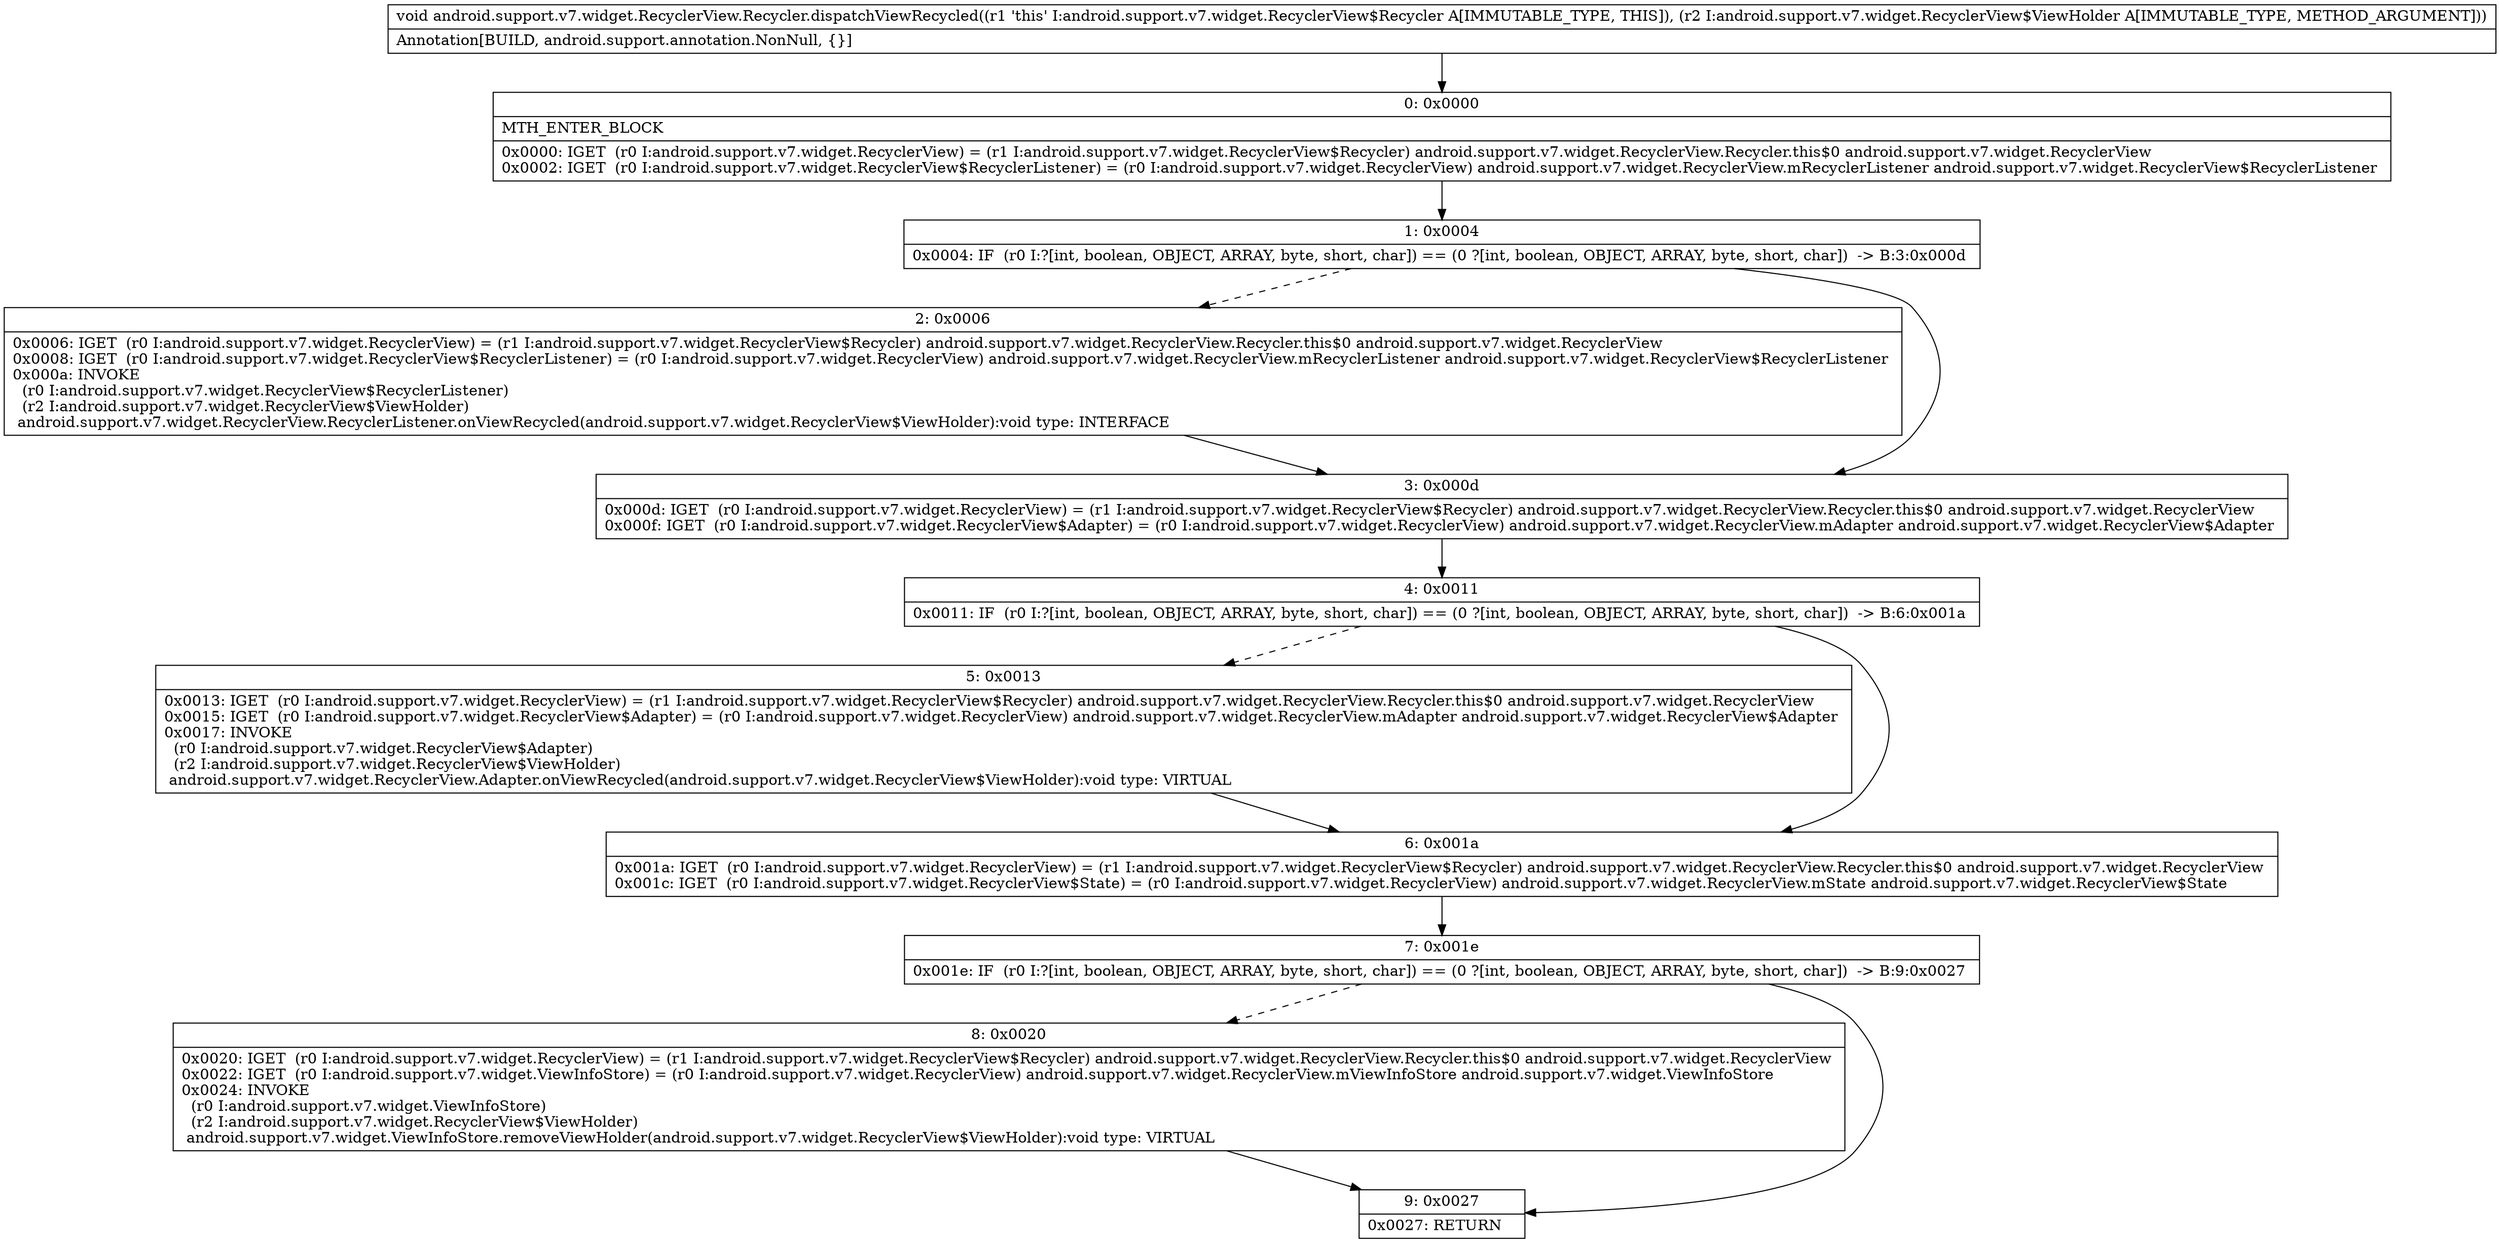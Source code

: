 digraph "CFG forandroid.support.v7.widget.RecyclerView.Recycler.dispatchViewRecycled(Landroid\/support\/v7\/widget\/RecyclerView$ViewHolder;)V" {
Node_0 [shape=record,label="{0\:\ 0x0000|MTH_ENTER_BLOCK\l|0x0000: IGET  (r0 I:android.support.v7.widget.RecyclerView) = (r1 I:android.support.v7.widget.RecyclerView$Recycler) android.support.v7.widget.RecyclerView.Recycler.this$0 android.support.v7.widget.RecyclerView \l0x0002: IGET  (r0 I:android.support.v7.widget.RecyclerView$RecyclerListener) = (r0 I:android.support.v7.widget.RecyclerView) android.support.v7.widget.RecyclerView.mRecyclerListener android.support.v7.widget.RecyclerView$RecyclerListener \l}"];
Node_1 [shape=record,label="{1\:\ 0x0004|0x0004: IF  (r0 I:?[int, boolean, OBJECT, ARRAY, byte, short, char]) == (0 ?[int, boolean, OBJECT, ARRAY, byte, short, char])  \-\> B:3:0x000d \l}"];
Node_2 [shape=record,label="{2\:\ 0x0006|0x0006: IGET  (r0 I:android.support.v7.widget.RecyclerView) = (r1 I:android.support.v7.widget.RecyclerView$Recycler) android.support.v7.widget.RecyclerView.Recycler.this$0 android.support.v7.widget.RecyclerView \l0x0008: IGET  (r0 I:android.support.v7.widget.RecyclerView$RecyclerListener) = (r0 I:android.support.v7.widget.RecyclerView) android.support.v7.widget.RecyclerView.mRecyclerListener android.support.v7.widget.RecyclerView$RecyclerListener \l0x000a: INVOKE  \l  (r0 I:android.support.v7.widget.RecyclerView$RecyclerListener)\l  (r2 I:android.support.v7.widget.RecyclerView$ViewHolder)\l android.support.v7.widget.RecyclerView.RecyclerListener.onViewRecycled(android.support.v7.widget.RecyclerView$ViewHolder):void type: INTERFACE \l}"];
Node_3 [shape=record,label="{3\:\ 0x000d|0x000d: IGET  (r0 I:android.support.v7.widget.RecyclerView) = (r1 I:android.support.v7.widget.RecyclerView$Recycler) android.support.v7.widget.RecyclerView.Recycler.this$0 android.support.v7.widget.RecyclerView \l0x000f: IGET  (r0 I:android.support.v7.widget.RecyclerView$Adapter) = (r0 I:android.support.v7.widget.RecyclerView) android.support.v7.widget.RecyclerView.mAdapter android.support.v7.widget.RecyclerView$Adapter \l}"];
Node_4 [shape=record,label="{4\:\ 0x0011|0x0011: IF  (r0 I:?[int, boolean, OBJECT, ARRAY, byte, short, char]) == (0 ?[int, boolean, OBJECT, ARRAY, byte, short, char])  \-\> B:6:0x001a \l}"];
Node_5 [shape=record,label="{5\:\ 0x0013|0x0013: IGET  (r0 I:android.support.v7.widget.RecyclerView) = (r1 I:android.support.v7.widget.RecyclerView$Recycler) android.support.v7.widget.RecyclerView.Recycler.this$0 android.support.v7.widget.RecyclerView \l0x0015: IGET  (r0 I:android.support.v7.widget.RecyclerView$Adapter) = (r0 I:android.support.v7.widget.RecyclerView) android.support.v7.widget.RecyclerView.mAdapter android.support.v7.widget.RecyclerView$Adapter \l0x0017: INVOKE  \l  (r0 I:android.support.v7.widget.RecyclerView$Adapter)\l  (r2 I:android.support.v7.widget.RecyclerView$ViewHolder)\l android.support.v7.widget.RecyclerView.Adapter.onViewRecycled(android.support.v7.widget.RecyclerView$ViewHolder):void type: VIRTUAL \l}"];
Node_6 [shape=record,label="{6\:\ 0x001a|0x001a: IGET  (r0 I:android.support.v7.widget.RecyclerView) = (r1 I:android.support.v7.widget.RecyclerView$Recycler) android.support.v7.widget.RecyclerView.Recycler.this$0 android.support.v7.widget.RecyclerView \l0x001c: IGET  (r0 I:android.support.v7.widget.RecyclerView$State) = (r0 I:android.support.v7.widget.RecyclerView) android.support.v7.widget.RecyclerView.mState android.support.v7.widget.RecyclerView$State \l}"];
Node_7 [shape=record,label="{7\:\ 0x001e|0x001e: IF  (r0 I:?[int, boolean, OBJECT, ARRAY, byte, short, char]) == (0 ?[int, boolean, OBJECT, ARRAY, byte, short, char])  \-\> B:9:0x0027 \l}"];
Node_8 [shape=record,label="{8\:\ 0x0020|0x0020: IGET  (r0 I:android.support.v7.widget.RecyclerView) = (r1 I:android.support.v7.widget.RecyclerView$Recycler) android.support.v7.widget.RecyclerView.Recycler.this$0 android.support.v7.widget.RecyclerView \l0x0022: IGET  (r0 I:android.support.v7.widget.ViewInfoStore) = (r0 I:android.support.v7.widget.RecyclerView) android.support.v7.widget.RecyclerView.mViewInfoStore android.support.v7.widget.ViewInfoStore \l0x0024: INVOKE  \l  (r0 I:android.support.v7.widget.ViewInfoStore)\l  (r2 I:android.support.v7.widget.RecyclerView$ViewHolder)\l android.support.v7.widget.ViewInfoStore.removeViewHolder(android.support.v7.widget.RecyclerView$ViewHolder):void type: VIRTUAL \l}"];
Node_9 [shape=record,label="{9\:\ 0x0027|0x0027: RETURN   \l}"];
MethodNode[shape=record,label="{void android.support.v7.widget.RecyclerView.Recycler.dispatchViewRecycled((r1 'this' I:android.support.v7.widget.RecyclerView$Recycler A[IMMUTABLE_TYPE, THIS]), (r2 I:android.support.v7.widget.RecyclerView$ViewHolder A[IMMUTABLE_TYPE, METHOD_ARGUMENT]))  | Annotation[BUILD, android.support.annotation.NonNull, \{\}]\l}"];
MethodNode -> Node_0;
Node_0 -> Node_1;
Node_1 -> Node_2[style=dashed];
Node_1 -> Node_3;
Node_2 -> Node_3;
Node_3 -> Node_4;
Node_4 -> Node_5[style=dashed];
Node_4 -> Node_6;
Node_5 -> Node_6;
Node_6 -> Node_7;
Node_7 -> Node_8[style=dashed];
Node_7 -> Node_9;
Node_8 -> Node_9;
}

